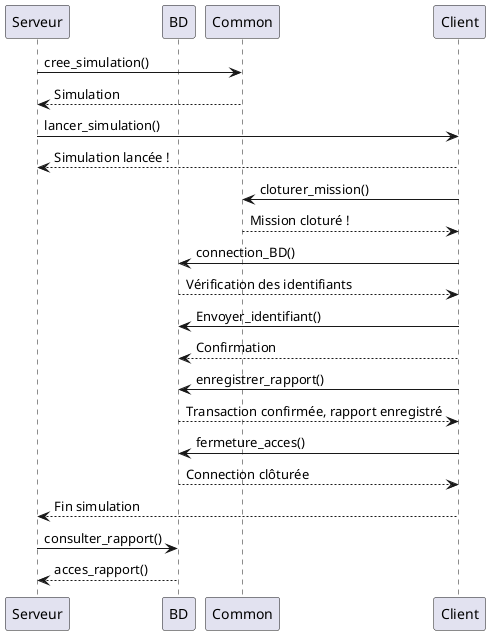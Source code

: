 @startuml

participant Client
participant Serveur
participant BD
participant Common
participant Client

Serveur -> Common: cree_simulation()
Common --> Serveur: Simulation


Serveur -> Client: lancer_simulation()
Client --> Serveur: Simulation lancée !

Client -> Common : cloturer_mission()
Common --> Client : Mission cloturé !




Client -> BD: connection_BD()
BD --> Client: Vérification des identifiants
Client -> BD: Envoyer_identifiant()
Client --> BD: Confirmation
Client -> BD: enregistrer_rapport()
BD --> Client: Transaction confirmée, rapport enregistré
Client -> BD: fermeture_acces()
BD --> Client: Connection clôturée
Client-->Serveur : Fin simulation

Serveur -> BD: consulter_rapport()
BD --> Serveur: acces_rapport()


@enduml